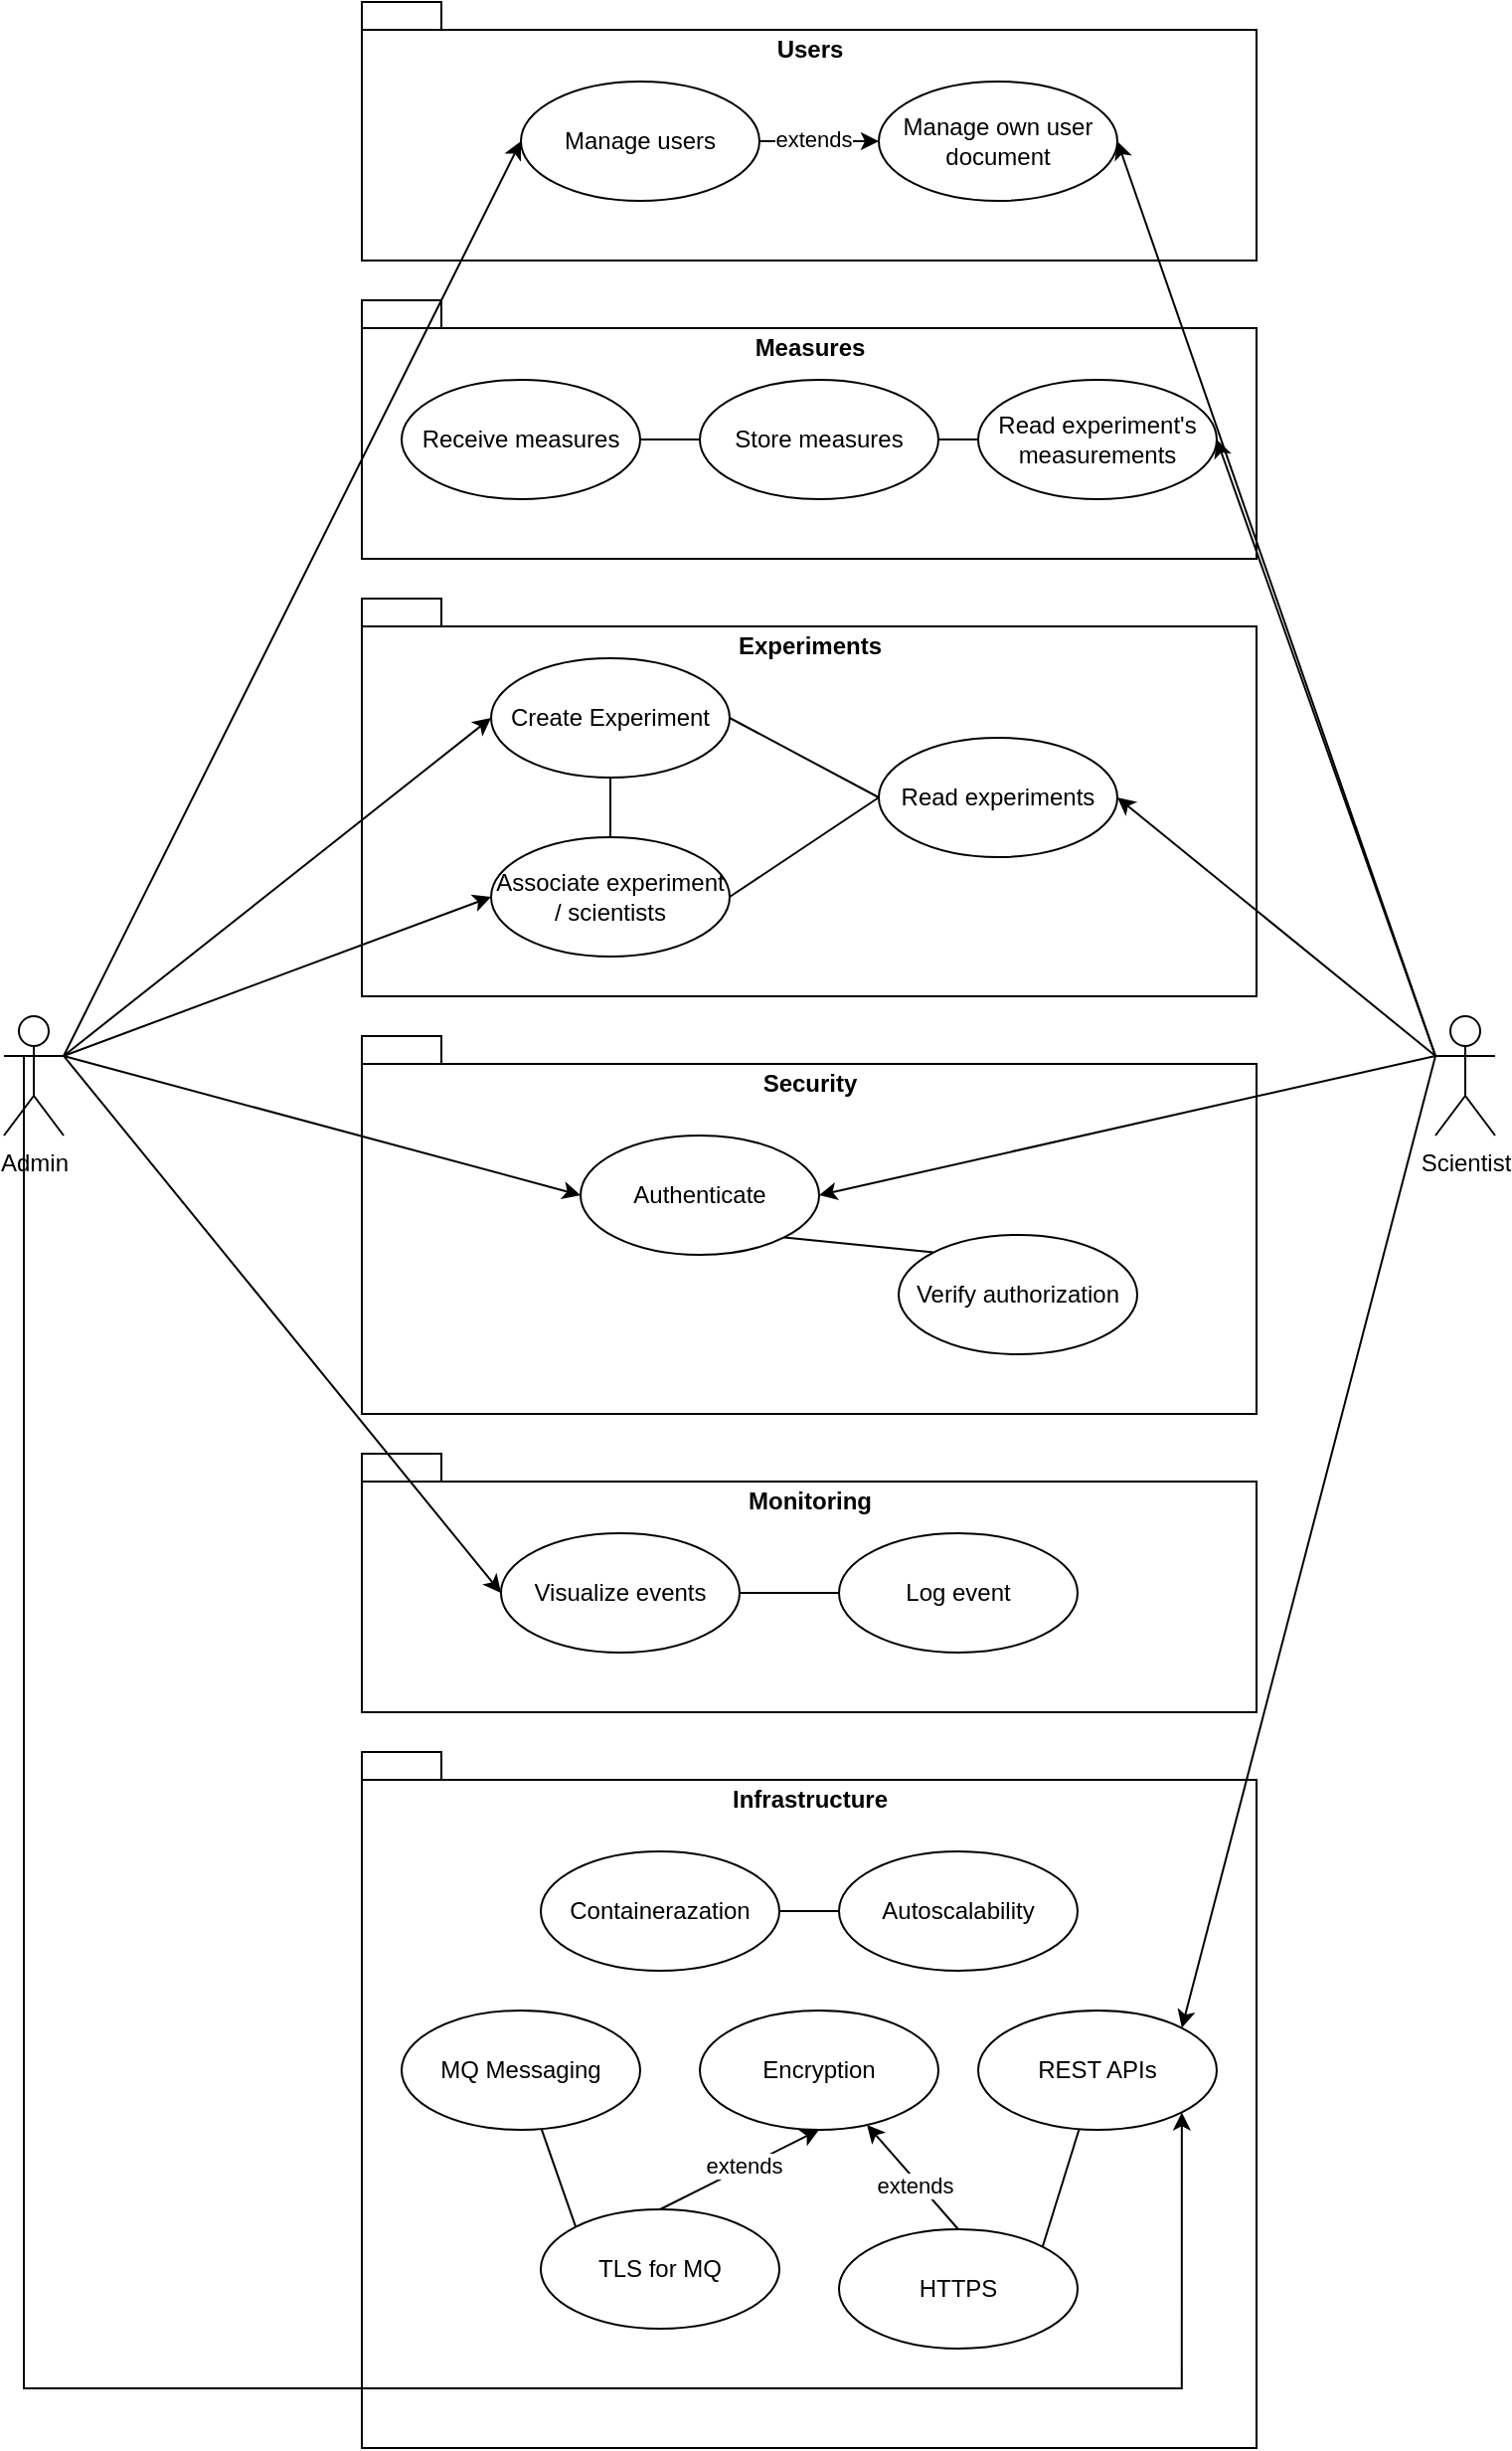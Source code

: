 <mxfile version="17.2.4" type="device"><diagram id="Q5h3TmoSGPtuibzAkzVI" name="Page-1"><mxGraphModel dx="1730" dy="2442" grid="1" gridSize="10" guides="1" tooltips="1" connect="1" arrows="1" fold="1" page="1" pageScale="1" pageWidth="850" pageHeight="1100" math="0" shadow="0"><root><mxCell id="0"/><mxCell id="1" parent="0"/><mxCell id="p9uFDllJNPaYTGFtWBxZ-40" value="Infrastructure" style="shape=folder;fontStyle=1;spacingTop=10;tabWidth=40;tabHeight=14;tabPosition=left;html=1;verticalAlign=top;" vertex="1" parent="1"><mxGeometry x="240" y="730" width="450" height="350" as="geometry"/></mxCell><mxCell id="p9uFDllJNPaYTGFtWBxZ-39" value="Monitoring" style="shape=folder;fontStyle=1;spacingTop=10;tabWidth=40;tabHeight=14;tabPosition=left;html=1;verticalAlign=top;" vertex="1" parent="1"><mxGeometry x="240" y="580" width="450" height="130" as="geometry"/></mxCell><mxCell id="p9uFDllJNPaYTGFtWBxZ-34" value="Security" style="shape=folder;fontStyle=1;spacingTop=10;tabWidth=40;tabHeight=14;tabPosition=left;html=1;verticalAlign=top;" vertex="1" parent="1"><mxGeometry x="240" y="370" width="450" height="190" as="geometry"/></mxCell><mxCell id="p9uFDllJNPaYTGFtWBxZ-33" value="Experiments" style="shape=folder;fontStyle=1;spacingTop=10;tabWidth=40;tabHeight=14;tabPosition=left;html=1;verticalAlign=top;" vertex="1" parent="1"><mxGeometry x="240" y="150" width="450" height="200" as="geometry"/></mxCell><mxCell id="p9uFDllJNPaYTGFtWBxZ-32" value="Users" style="shape=folder;fontStyle=1;spacingTop=10;tabWidth=40;tabHeight=14;tabPosition=left;html=1;verticalAlign=top;" vertex="1" parent="1"><mxGeometry x="240" y="-150" width="450" height="130" as="geometry"/></mxCell><mxCell id="p9uFDllJNPaYTGFtWBxZ-31" value="Measures" style="shape=folder;fontStyle=1;spacingTop=10;tabWidth=40;tabHeight=14;tabPosition=left;html=1;verticalAlign=top;" vertex="1" parent="1"><mxGeometry x="240" width="450" height="130" as="geometry"/></mxCell><mxCell id="p9uFDllJNPaYTGFtWBxZ-18" style="entryX=0;entryY=0.5;entryDx=0;entryDy=0;endArrow=none;endFill=0;" edge="1" parent="1" source="p9uFDllJNPaYTGFtWBxZ-1" target="p9uFDllJNPaYTGFtWBxZ-17"><mxGeometry relative="1" as="geometry"><mxPoint x="530" y="160" as="targetPoint"/></mxGeometry></mxCell><mxCell id="p9uFDllJNPaYTGFtWBxZ-1" value="Receive measures" style="ellipse;whiteSpace=wrap;html=1;" vertex="1" parent="1"><mxGeometry x="260" y="40" width="120" height="60" as="geometry"/></mxCell><mxCell id="p9uFDllJNPaYTGFtWBxZ-7" style="exitX=1;exitY=0.5;exitDx=0;exitDy=0;" edge="1" parent="1" source="p9uFDllJNPaYTGFtWBxZ-2" target="p9uFDllJNPaYTGFtWBxZ-3"><mxGeometry relative="1" as="geometry"/></mxCell><mxCell id="p9uFDllJNPaYTGFtWBxZ-8" value="extends" style="edgeLabel;html=1;align=center;verticalAlign=middle;resizable=0;points=[];" vertex="1" connectable="0" parent="p9uFDllJNPaYTGFtWBxZ-7"><mxGeometry x="-0.1" y="1" relative="1" as="geometry"><mxPoint as="offset"/></mxGeometry></mxCell><mxCell id="p9uFDllJNPaYTGFtWBxZ-2" value="Manage users" style="ellipse;whiteSpace=wrap;html=1;" vertex="1" parent="1"><mxGeometry x="320" y="-110" width="120" height="60" as="geometry"/></mxCell><mxCell id="p9uFDllJNPaYTGFtWBxZ-3" value="Manage own user document" style="ellipse;whiteSpace=wrap;html=1;" vertex="1" parent="1"><mxGeometry x="500" y="-110" width="120" height="60" as="geometry"/></mxCell><mxCell id="p9uFDllJNPaYTGFtWBxZ-10" style="entryX=1;entryY=0.5;entryDx=0;entryDy=0;exitX=0;exitY=0.333;exitDx=0;exitDy=0;exitPerimeter=0;" edge="1" parent="1" source="p9uFDllJNPaYTGFtWBxZ-4" target="p9uFDllJNPaYTGFtWBxZ-3"><mxGeometry relative="1" as="geometry"/></mxCell><mxCell id="p9uFDllJNPaYTGFtWBxZ-16" style="entryX=1;entryY=0.5;entryDx=0;entryDy=0;exitX=0;exitY=0.333;exitDx=0;exitDy=0;exitPerimeter=0;" edge="1" parent="1" source="p9uFDllJNPaYTGFtWBxZ-4" target="p9uFDllJNPaYTGFtWBxZ-15"><mxGeometry relative="1" as="geometry"><mxPoint x="730" y="240" as="sourcePoint"/></mxGeometry></mxCell><mxCell id="p9uFDllJNPaYTGFtWBxZ-21" style="entryX=1;entryY=0.5;entryDx=0;entryDy=0;exitX=0;exitY=0.333;exitDx=0;exitDy=0;exitPerimeter=0;" edge="1" parent="1" source="p9uFDllJNPaYTGFtWBxZ-4" target="p9uFDllJNPaYTGFtWBxZ-20"><mxGeometry relative="1" as="geometry"/></mxCell><mxCell id="p9uFDllJNPaYTGFtWBxZ-25" style="entryX=1;entryY=0.5;entryDx=0;entryDy=0;exitX=0;exitY=0.333;exitDx=0;exitDy=0;exitPerimeter=0;" edge="1" parent="1" source="p9uFDllJNPaYTGFtWBxZ-4" target="p9uFDllJNPaYTGFtWBxZ-23"><mxGeometry relative="1" as="geometry"/></mxCell><mxCell id="p9uFDllJNPaYTGFtWBxZ-55" style="entryX=1;entryY=0;entryDx=0;entryDy=0;exitX=0;exitY=0.333;exitDx=0;exitDy=0;exitPerimeter=0;" edge="1" parent="1" source="p9uFDllJNPaYTGFtWBxZ-4" target="p9uFDllJNPaYTGFtWBxZ-46"><mxGeometry relative="1" as="geometry"/></mxCell><mxCell id="p9uFDllJNPaYTGFtWBxZ-4" value="Scientist" style="shape=umlActor;verticalLabelPosition=bottom;verticalAlign=top;html=1;outlineConnect=0;" vertex="1" parent="1"><mxGeometry x="780" y="360" width="30" height="60" as="geometry"/></mxCell><mxCell id="p9uFDllJNPaYTGFtWBxZ-11" style="entryX=0;entryY=0.5;entryDx=0;entryDy=0;exitX=1;exitY=0.333;exitDx=0;exitDy=0;exitPerimeter=0;" edge="1" parent="1" source="p9uFDllJNPaYTGFtWBxZ-5" target="p9uFDllJNPaYTGFtWBxZ-6"><mxGeometry relative="1" as="geometry"/></mxCell><mxCell id="p9uFDllJNPaYTGFtWBxZ-13" style="entryX=0;entryY=0.5;entryDx=0;entryDy=0;exitX=1;exitY=0.333;exitDx=0;exitDy=0;exitPerimeter=0;" edge="1" parent="1" source="p9uFDllJNPaYTGFtWBxZ-5" target="p9uFDllJNPaYTGFtWBxZ-12"><mxGeometry relative="1" as="geometry"/></mxCell><mxCell id="p9uFDllJNPaYTGFtWBxZ-14" style="entryX=0;entryY=0.5;entryDx=0;entryDy=0;exitX=1;exitY=0.333;exitDx=0;exitDy=0;exitPerimeter=0;" edge="1" parent="1" source="p9uFDllJNPaYTGFtWBxZ-5" target="p9uFDllJNPaYTGFtWBxZ-2"><mxGeometry relative="1" as="geometry"/></mxCell><mxCell id="p9uFDllJNPaYTGFtWBxZ-24" style="entryX=0;entryY=0.5;entryDx=0;entryDy=0;exitX=1;exitY=0.333;exitDx=0;exitDy=0;exitPerimeter=0;" edge="1" parent="1" source="p9uFDllJNPaYTGFtWBxZ-5" target="p9uFDllJNPaYTGFtWBxZ-23"><mxGeometry relative="1" as="geometry"/></mxCell><mxCell id="p9uFDllJNPaYTGFtWBxZ-37" style="exitX=1;exitY=0.333;exitDx=0;exitDy=0;exitPerimeter=0;entryX=0;entryY=0.5;entryDx=0;entryDy=0;" edge="1" parent="1" source="p9uFDllJNPaYTGFtWBxZ-5" target="p9uFDllJNPaYTGFtWBxZ-35"><mxGeometry relative="1" as="geometry"/></mxCell><mxCell id="p9uFDllJNPaYTGFtWBxZ-56" style="edgeStyle=orthogonalEdgeStyle;rounded=0;orthogonalLoop=1;jettySize=auto;html=1;entryX=1;entryY=1;entryDx=0;entryDy=0;endArrow=classic;endFill=1;exitX=1;exitY=0.333;exitDx=0;exitDy=0;exitPerimeter=0;" edge="1" parent="1" source="p9uFDllJNPaYTGFtWBxZ-5" target="p9uFDllJNPaYTGFtWBxZ-46"><mxGeometry relative="1" as="geometry"><Array as="points"><mxPoint x="70" y="1050"/><mxPoint x="652" y="1050"/></Array></mxGeometry></mxCell><mxCell id="p9uFDllJNPaYTGFtWBxZ-5" value="Admin" style="shape=umlActor;verticalLabelPosition=bottom;verticalAlign=top;html=1;outlineConnect=0;" vertex="1" parent="1"><mxGeometry x="60" y="360" width="30" height="60" as="geometry"/></mxCell><mxCell id="p9uFDllJNPaYTGFtWBxZ-19" style="exitX=0.5;exitY=1;exitDx=0;exitDy=0;entryX=0.5;entryY=0;entryDx=0;entryDy=0;endArrow=none;endFill=0;" edge="1" parent="1" source="p9uFDllJNPaYTGFtWBxZ-6" target="p9uFDllJNPaYTGFtWBxZ-12"><mxGeometry relative="1" as="geometry"/></mxCell><mxCell id="p9uFDllJNPaYTGFtWBxZ-6" value="Create Experiment" style="ellipse;whiteSpace=wrap;html=1;" vertex="1" parent="1"><mxGeometry x="305" y="180" width="120" height="60" as="geometry"/></mxCell><mxCell id="p9uFDllJNPaYTGFtWBxZ-26" style="entryX=0;entryY=0.5;entryDx=0;entryDy=0;exitX=1;exitY=0.5;exitDx=0;exitDy=0;endArrow=none;endFill=0;" edge="1" parent="1" source="p9uFDllJNPaYTGFtWBxZ-12" target="p9uFDllJNPaYTGFtWBxZ-15"><mxGeometry relative="1" as="geometry"/></mxCell><mxCell id="p9uFDllJNPaYTGFtWBxZ-12" value="Associate experiment / scientists" style="ellipse;whiteSpace=wrap;html=1;" vertex="1" parent="1"><mxGeometry x="305" y="270" width="120" height="60" as="geometry"/></mxCell><mxCell id="p9uFDllJNPaYTGFtWBxZ-27" style="entryX=1;entryY=0.5;entryDx=0;entryDy=0;exitX=0;exitY=0.5;exitDx=0;exitDy=0;endArrow=none;endFill=0;" edge="1" parent="1" source="p9uFDllJNPaYTGFtWBxZ-15" target="p9uFDllJNPaYTGFtWBxZ-6"><mxGeometry relative="1" as="geometry"/></mxCell><mxCell id="p9uFDllJNPaYTGFtWBxZ-15" value="Read experiments" style="ellipse;whiteSpace=wrap;html=1;" vertex="1" parent="1"><mxGeometry x="500" y="220" width="120" height="60" as="geometry"/></mxCell><mxCell id="p9uFDllJNPaYTGFtWBxZ-17" value="Store measures" style="ellipse;whiteSpace=wrap;html=1;" vertex="1" parent="1"><mxGeometry x="410" y="40" width="120" height="60" as="geometry"/></mxCell><mxCell id="p9uFDllJNPaYTGFtWBxZ-28" style="endArrow=none;endFill=0;exitX=0;exitY=0.5;exitDx=0;exitDy=0;" edge="1" parent="1" source="p9uFDllJNPaYTGFtWBxZ-20" target="p9uFDllJNPaYTGFtWBxZ-17"><mxGeometry relative="1" as="geometry"/></mxCell><mxCell id="p9uFDllJNPaYTGFtWBxZ-20" value="Read experiment's measurements" style="ellipse;whiteSpace=wrap;html=1;" vertex="1" parent="1"><mxGeometry x="550" y="40" width="120" height="60" as="geometry"/></mxCell><mxCell id="p9uFDllJNPaYTGFtWBxZ-36" style="exitX=0;exitY=0.5;exitDx=0;exitDy=0;endArrow=none;endFill=0;" edge="1" parent="1" source="p9uFDllJNPaYTGFtWBxZ-22" target="p9uFDllJNPaYTGFtWBxZ-35"><mxGeometry relative="1" as="geometry"/></mxCell><mxCell id="p9uFDllJNPaYTGFtWBxZ-22" value="Log event" style="ellipse;whiteSpace=wrap;html=1;" vertex="1" parent="1"><mxGeometry x="480" y="620" width="120" height="60" as="geometry"/></mxCell><mxCell id="p9uFDllJNPaYTGFtWBxZ-30" style="entryX=0;entryY=0;entryDx=0;entryDy=0;endArrow=none;endFill=0;exitX=1;exitY=1;exitDx=0;exitDy=0;" edge="1" parent="1" source="p9uFDllJNPaYTGFtWBxZ-23" target="p9uFDllJNPaYTGFtWBxZ-29"><mxGeometry relative="1" as="geometry"/></mxCell><mxCell id="p9uFDllJNPaYTGFtWBxZ-23" value="Authenticate" style="ellipse;whiteSpace=wrap;html=1;" vertex="1" parent="1"><mxGeometry x="350" y="420" width="120" height="60" as="geometry"/></mxCell><mxCell id="p9uFDllJNPaYTGFtWBxZ-29" value="Verify authorization" style="ellipse;whiteSpace=wrap;html=1;" vertex="1" parent="1"><mxGeometry x="510" y="470" width="120" height="60" as="geometry"/></mxCell><mxCell id="p9uFDllJNPaYTGFtWBxZ-35" value="Visualize events" style="ellipse;whiteSpace=wrap;html=1;" vertex="1" parent="1"><mxGeometry x="310" y="620" width="120" height="60" as="geometry"/></mxCell><mxCell id="p9uFDllJNPaYTGFtWBxZ-41" value="Encryption" style="ellipse;whiteSpace=wrap;html=1;" vertex="1" parent="1"><mxGeometry x="410" y="860" width="120" height="60" as="geometry"/></mxCell><mxCell id="p9uFDllJNPaYTGFtWBxZ-45" style="exitX=1;exitY=0.5;exitDx=0;exitDy=0;endArrow=none;endFill=0;entryX=0;entryY=0.5;entryDx=0;entryDy=0;" edge="1" parent="1" source="p9uFDllJNPaYTGFtWBxZ-42" target="p9uFDllJNPaYTGFtWBxZ-44"><mxGeometry relative="1" as="geometry"/></mxCell><mxCell id="p9uFDllJNPaYTGFtWBxZ-42" value="Containerazation" style="ellipse;whiteSpace=wrap;html=1;" vertex="1" parent="1"><mxGeometry x="330" y="780" width="120" height="60" as="geometry"/></mxCell><mxCell id="p9uFDllJNPaYTGFtWBxZ-43" value="MQ Messaging" style="ellipse;whiteSpace=wrap;html=1;" vertex="1" parent="1"><mxGeometry x="260" y="860" width="120" height="60" as="geometry"/></mxCell><mxCell id="p9uFDllJNPaYTGFtWBxZ-44" value="Autoscalability" style="ellipse;whiteSpace=wrap;html=1;" vertex="1" parent="1"><mxGeometry x="480" y="780" width="120" height="60" as="geometry"/></mxCell><mxCell id="p9uFDllJNPaYTGFtWBxZ-46" value="REST APIs" style="ellipse;whiteSpace=wrap;html=1;" vertex="1" parent="1"><mxGeometry x="550" y="860" width="120" height="60" as="geometry"/></mxCell><mxCell id="p9uFDllJNPaYTGFtWBxZ-50" style="exitX=0.5;exitY=0;exitDx=0;exitDy=0;" edge="1" parent="1" source="p9uFDllJNPaYTGFtWBxZ-47" target="p9uFDllJNPaYTGFtWBxZ-41"><mxGeometry relative="1" as="geometry"/></mxCell><mxCell id="p9uFDllJNPaYTGFtWBxZ-52" value="extends" style="edgeLabel;html=1;align=center;verticalAlign=middle;resizable=0;points=[];" vertex="1" connectable="0" parent="p9uFDllJNPaYTGFtWBxZ-50"><mxGeometry x="-0.11" y="2" relative="1" as="geometry"><mxPoint as="offset"/></mxGeometry></mxCell><mxCell id="p9uFDllJNPaYTGFtWBxZ-54" style="exitX=1;exitY=0;exitDx=0;exitDy=0;endArrow=none;endFill=0;" edge="1" parent="1" source="p9uFDllJNPaYTGFtWBxZ-47" target="p9uFDllJNPaYTGFtWBxZ-46"><mxGeometry relative="1" as="geometry"/></mxCell><mxCell id="p9uFDllJNPaYTGFtWBxZ-47" value="HTTPS" style="ellipse;whiteSpace=wrap;html=1;" vertex="1" parent="1"><mxGeometry x="480" y="970" width="120" height="60" as="geometry"/></mxCell><mxCell id="p9uFDllJNPaYTGFtWBxZ-49" style="entryX=0.5;entryY=1;entryDx=0;entryDy=0;exitX=0.5;exitY=0;exitDx=0;exitDy=0;" edge="1" parent="1" source="p9uFDllJNPaYTGFtWBxZ-48" target="p9uFDllJNPaYTGFtWBxZ-41"><mxGeometry relative="1" as="geometry"/></mxCell><mxCell id="p9uFDllJNPaYTGFtWBxZ-51" value="extends" style="edgeLabel;html=1;align=center;verticalAlign=middle;resizable=0;points=[];" vertex="1" connectable="0" parent="p9uFDllJNPaYTGFtWBxZ-49"><mxGeometry x="0.048" y="1" relative="1" as="geometry"><mxPoint as="offset"/></mxGeometry></mxCell><mxCell id="p9uFDllJNPaYTGFtWBxZ-53" style="endArrow=none;endFill=0;exitX=0;exitY=0;exitDx=0;exitDy=0;" edge="1" parent="1" source="p9uFDllJNPaYTGFtWBxZ-48" target="p9uFDllJNPaYTGFtWBxZ-43"><mxGeometry relative="1" as="geometry"/></mxCell><mxCell id="p9uFDllJNPaYTGFtWBxZ-48" value="TLS for MQ" style="ellipse;whiteSpace=wrap;html=1;" vertex="1" parent="1"><mxGeometry x="330" y="960" width="120" height="60" as="geometry"/></mxCell></root></mxGraphModel></diagram></mxfile>